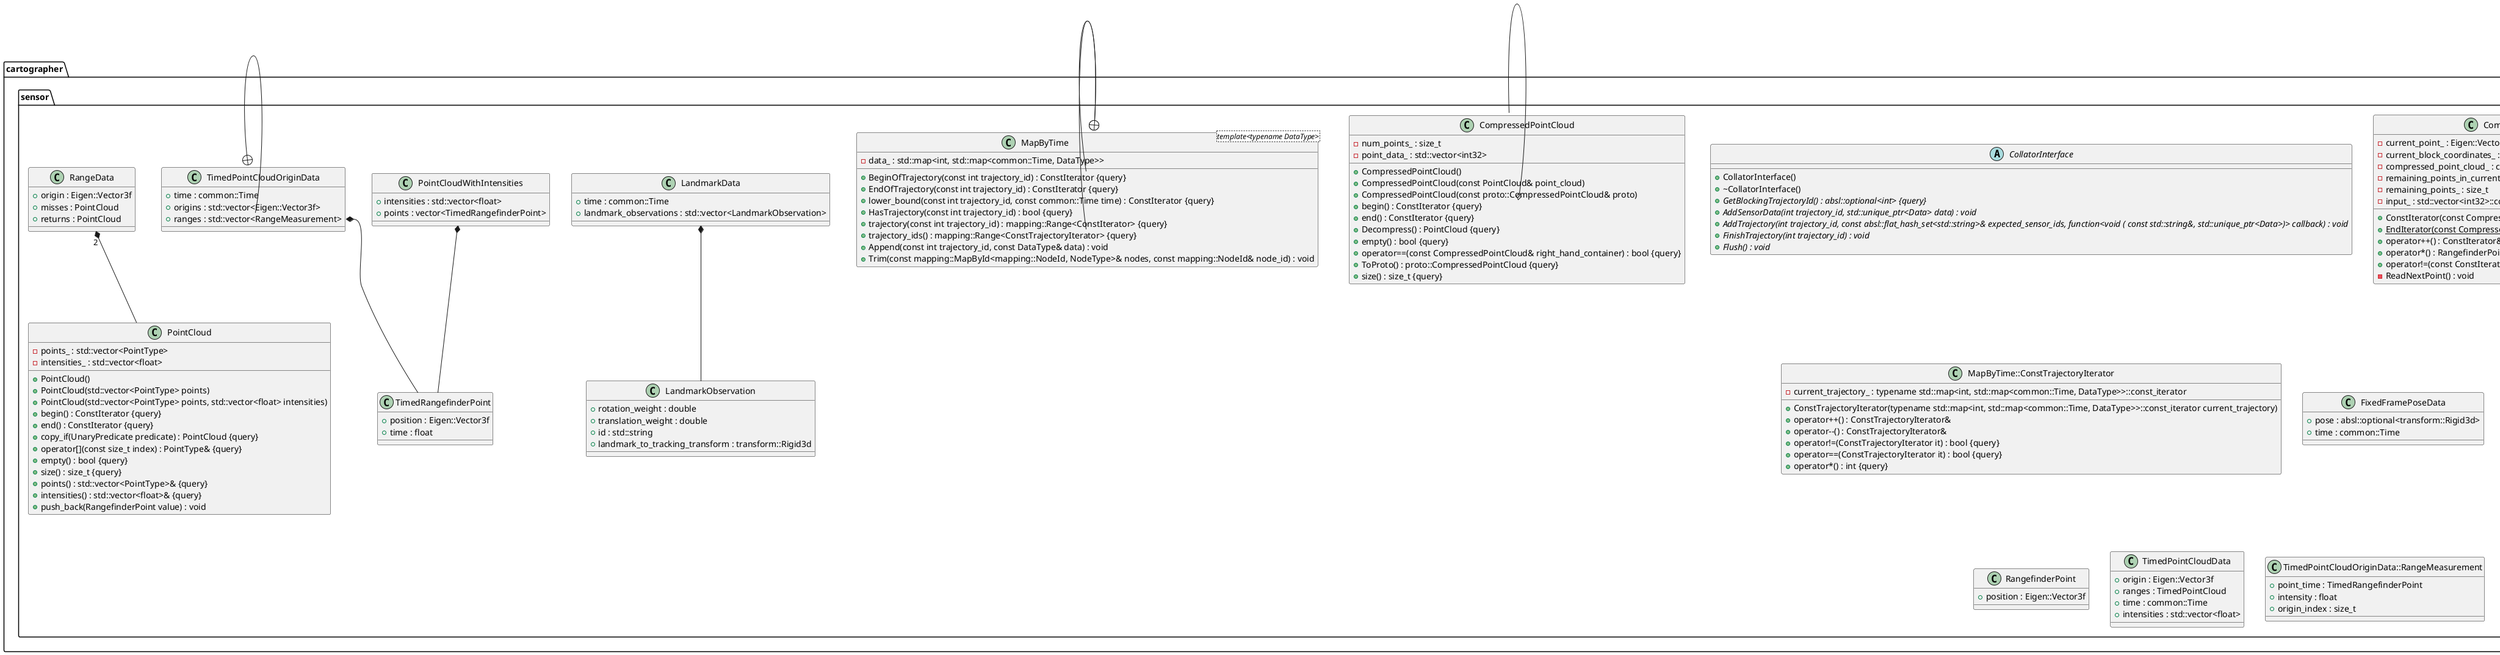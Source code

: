 @startuml





/' Objects '/

namespace cartographer {
	namespace sensor {
		abstract class CollatorInterface {
			+CollatorInterface()
			+~CollatorInterface()
			+{abstract} GetBlockingTrajectoryId() : absl::optional<int> {query}
			+{abstract} AddSensorData(int trajectory_id, std::unique_ptr<Data> data) : void
			+{abstract} AddTrajectory(int trajectory_id, const absl::flat_hash_set<std::string>& expected_sensor_ids, function<void ( const std::string&, std::unique_ptr<Data>)> callback) : void
			+{abstract} FinishTrajectory(int trajectory_id) : void
			+{abstract} Flush() : void
		}

		class CompressedPointCloud {
			+CompressedPointCloud()
			+CompressedPointCloud(const PointCloud& point_cloud)
			+CompressedPointCloud(const proto::CompressedPointCloud& proto)
			+begin() : ConstIterator {query}
			+end() : ConstIterator {query}
			+Decompress() : PointCloud {query}
			+empty() : bool {query}
			+operator==(const CompressedPointCloud& right_hand_container) : bool {query}
			+ToProto() : proto::CompressedPointCloud {query}
			-num_points_ : size_t
			+size() : size_t {query}
			-point_data_ : std::vector<int32>
		}

		class CompressedPointCloud::ConstIterator {
			+ConstIterator(const CompressedPointCloud* compressed_point_cloud)
			+{static} EndIterator(const CompressedPointCloud* compressed_point_cloud) : ConstIterator
			+operator++() : ConstIterator&
			-current_point_ : Eigen::Vector3f
			-current_block_coordinates_ : Eigen::Vector3i
			+operator*() : RangefinderPoint {query}
			+operator!=(const ConstIterator& it) : bool {query}
			-compressed_point_cloud_ : const CompressedPointCloud*
			-remaining_points_in_current_block_ : int
			-remaining_points_ : size_t
			-input_ : std::vector<int32>::const_iterator
			-ReadNextPoint() : void
		}

		abstract class Data {
			+Data(const std::string& sensor_id)
			+~Data()
			+{abstract} GetTime() : common::Time {query}
			#sensor_id_ : const std::string
			+GetSensorId() : std::string& {query}
			+{abstract} AddToTrajectoryBuilder(mapping::TrajectoryBuilderInterface* trajectory_builder) : void
		}

		class MapByTime <template<typename DataType>> {
			+BeginOfTrajectory(const int trajectory_id) : ConstIterator {query}
			+EndOfTrajectory(const int trajectory_id) : ConstIterator {query}
			+lower_bound(const int trajectory_id, const common::Time time) : ConstIterator {query}
			+HasTrajectory(const int trajectory_id) : bool {query}
			+trajectory(const int trajectory_id) : mapping::Range<ConstIterator> {query}
			+trajectory_ids() : mapping::Range<ConstTrajectoryIterator> {query}
			-data_ : std::map<int, std::map<common::Time, DataType>>
			+Append(const int trajectory_id, const DataType& data) : void
			+Trim(const mapping::MapById<mapping::NodeId, NodeType>& nodes, const mapping::NodeId& node_id) : void
		}

		class MapByTime::ConstIterator {
			+ConstIterator(typename std::map<common::Time, DataType>::const_iterator iterator)
			+operator++() : ConstIterator&
			+operator--() : ConstIterator&
			+operator*() : DataType& {query}
			+operator->() : DataType* {query}
			+operator!=(ConstIterator it) : bool {query}
			+operator==(ConstIterator it) : bool {query}
			-iterator_ : typename std::map<common::Time, DataType>::const_iterator
		}

		class MapByTime::ConstTrajectoryIterator {
			+ConstTrajectoryIterator(typename std::map<int, std::map<common::Time, DataType>>::const_iterator current_trajectory)
			+operator++() : ConstTrajectoryIterator&
			+operator--() : ConstTrajectoryIterator&
			+operator!=(ConstTrajectoryIterator it) : bool {query}
			+operator==(ConstTrajectoryIterator it) : bool {query}
			+operator*() : int {query}
			-current_trajectory_ : typename std::map<int, std::map<common::Time, DataType>>::const_iterator
		}

		class PointCloud {
			+PointCloud()
			+PointCloud(std::vector<PointType> points)
			+PointCloud(std::vector<PointType> points, std::vector<float> intensities)
			+begin() : ConstIterator {query}
			+end() : ConstIterator {query}
			+copy_if(UnaryPredicate predicate) : PointCloud {query}
			+operator[](const size_t index) : PointType& {query}
			+empty() : bool {query}
			+size() : size_t {query}
			-points_ : std::vector<PointType>
			+points() : std::vector<PointType>& {query}
			-intensities_ : std::vector<float>
			+intensities() : std::vector<float>& {query}
			+push_back(RangefinderPoint value) : void
		}

		class FixedFramePoseData {
			+pose : absl::optional<transform::Rigid3d>
			+time : common::Time
		}

		class ImuData {
			+angular_velocity : Eigen::Vector3d
			+linear_acceleration : Eigen::Vector3d
			+time : common::Time
		}

		class LandmarkData {
			+time : common::Time
			+landmark_observations : std::vector<LandmarkObservation>
		}

		class LandmarkObservation {
			+rotation_weight : double
			+translation_weight : double
			+id : std::string
			+landmark_to_tracking_transform : transform::Rigid3d
		}

		class OdometryData {
			+time : common::Time
			+pose : transform::Rigid3d
		}

		class PointCloudWithIntensities {
			+intensities : std::vector<float>
			+points : vector<TimedRangefinderPoint>
		}

		class RangeData {
			+origin : Eigen::Vector3f
			+misses : PointCloud
			+returns : PointCloud
		}

		class RangefinderPoint {
			+position : Eigen::Vector3f
		}

		class TimedPointCloudData {
			+origin : Eigen::Vector3f
			+ranges : TimedPointCloud
			+time : common::Time
			+intensities : std::vector<float>
		}

		class TimedPointCloudOriginData {
			+time : common::Time
			+origins : std::vector<Eigen::Vector3f>
			+ranges : std::vector<RangeMeasurement>
		}

		class TimedPointCloudOriginData::RangeMeasurement {
			+point_time : TimedRangefinderPoint
			+intensity : float
			+origin_index : size_t
		}

		class TimedRangefinderPoint {
			+position : Eigen::Vector3f
			+time : float
		}
	}
}





/' Inheritance relationships '/




/' Aggregation relationships '/

cartographer.sensor.CompressedPointCloud::ConstIterator o-- cartographer.sensor.CompressedPointCloud


cartographer.sensor.LandmarkData *-- cartographer.sensor.LandmarkObservation


cartographer.sensor.PointCloudWithIntensities *-- cartographer.sensor.TimedRangefinderPoint


cartographer.sensor.RangeData "2" *-- cartographer.sensor.PointCloud


cartographer.sensor.TimedPointCloudOriginData::RangeMeasurement *-- cartographer.sensor.TimedRangefinderPoint






/' Nested objects '/

cartographer.sensor.MapByTime +-- cartographer.sensor.MapByTime::ConstIterator


cartographer.sensor.MapByTime +-- cartographer.sensor.MapByTime::ConstTrajectoryIterator


cartographer.sensor.TimedPointCloudOriginData +-- cartographer.sensor.TimedPointCloudOriginData::RangeMeasurement




@enduml
